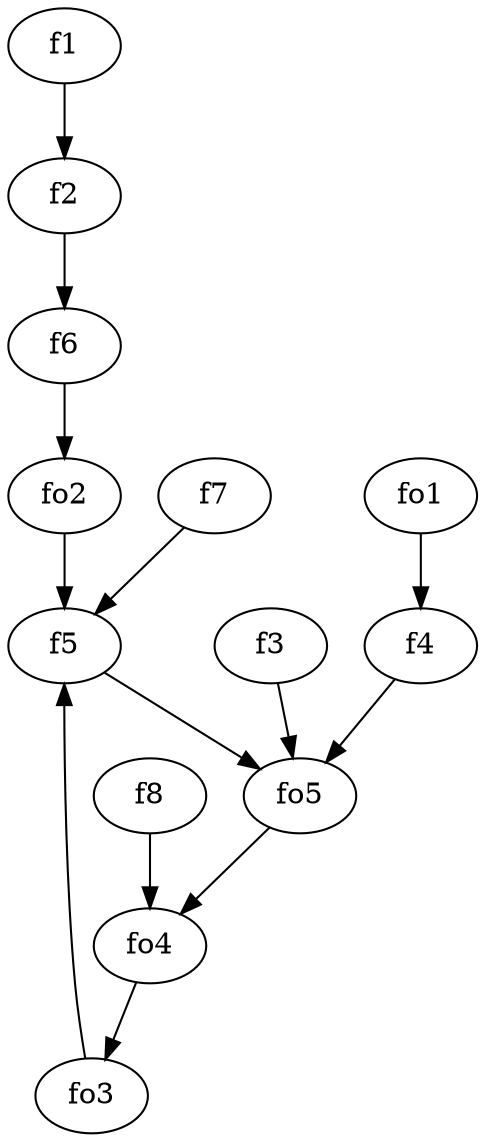 strict digraph  {
f1;
f2;
f3;
f4;
f5;
f6;
f7;
f8;
fo1;
fo2;
fo3;
fo4;
fo5;
f1 -> f2  [weight=2];
f2 -> f6  [weight=2];
f3 -> fo5  [weight=2];
f4 -> fo5  [weight=2];
f5 -> fo5  [weight=2];
f6 -> fo2  [weight=2];
f7 -> f5  [weight=2];
f8 -> fo4  [weight=2];
fo1 -> f4  [weight=2];
fo2 -> f5  [weight=2];
fo3 -> f5  [weight=2];
fo4 -> fo3  [weight=2];
fo5 -> fo4  [weight=2];
}
